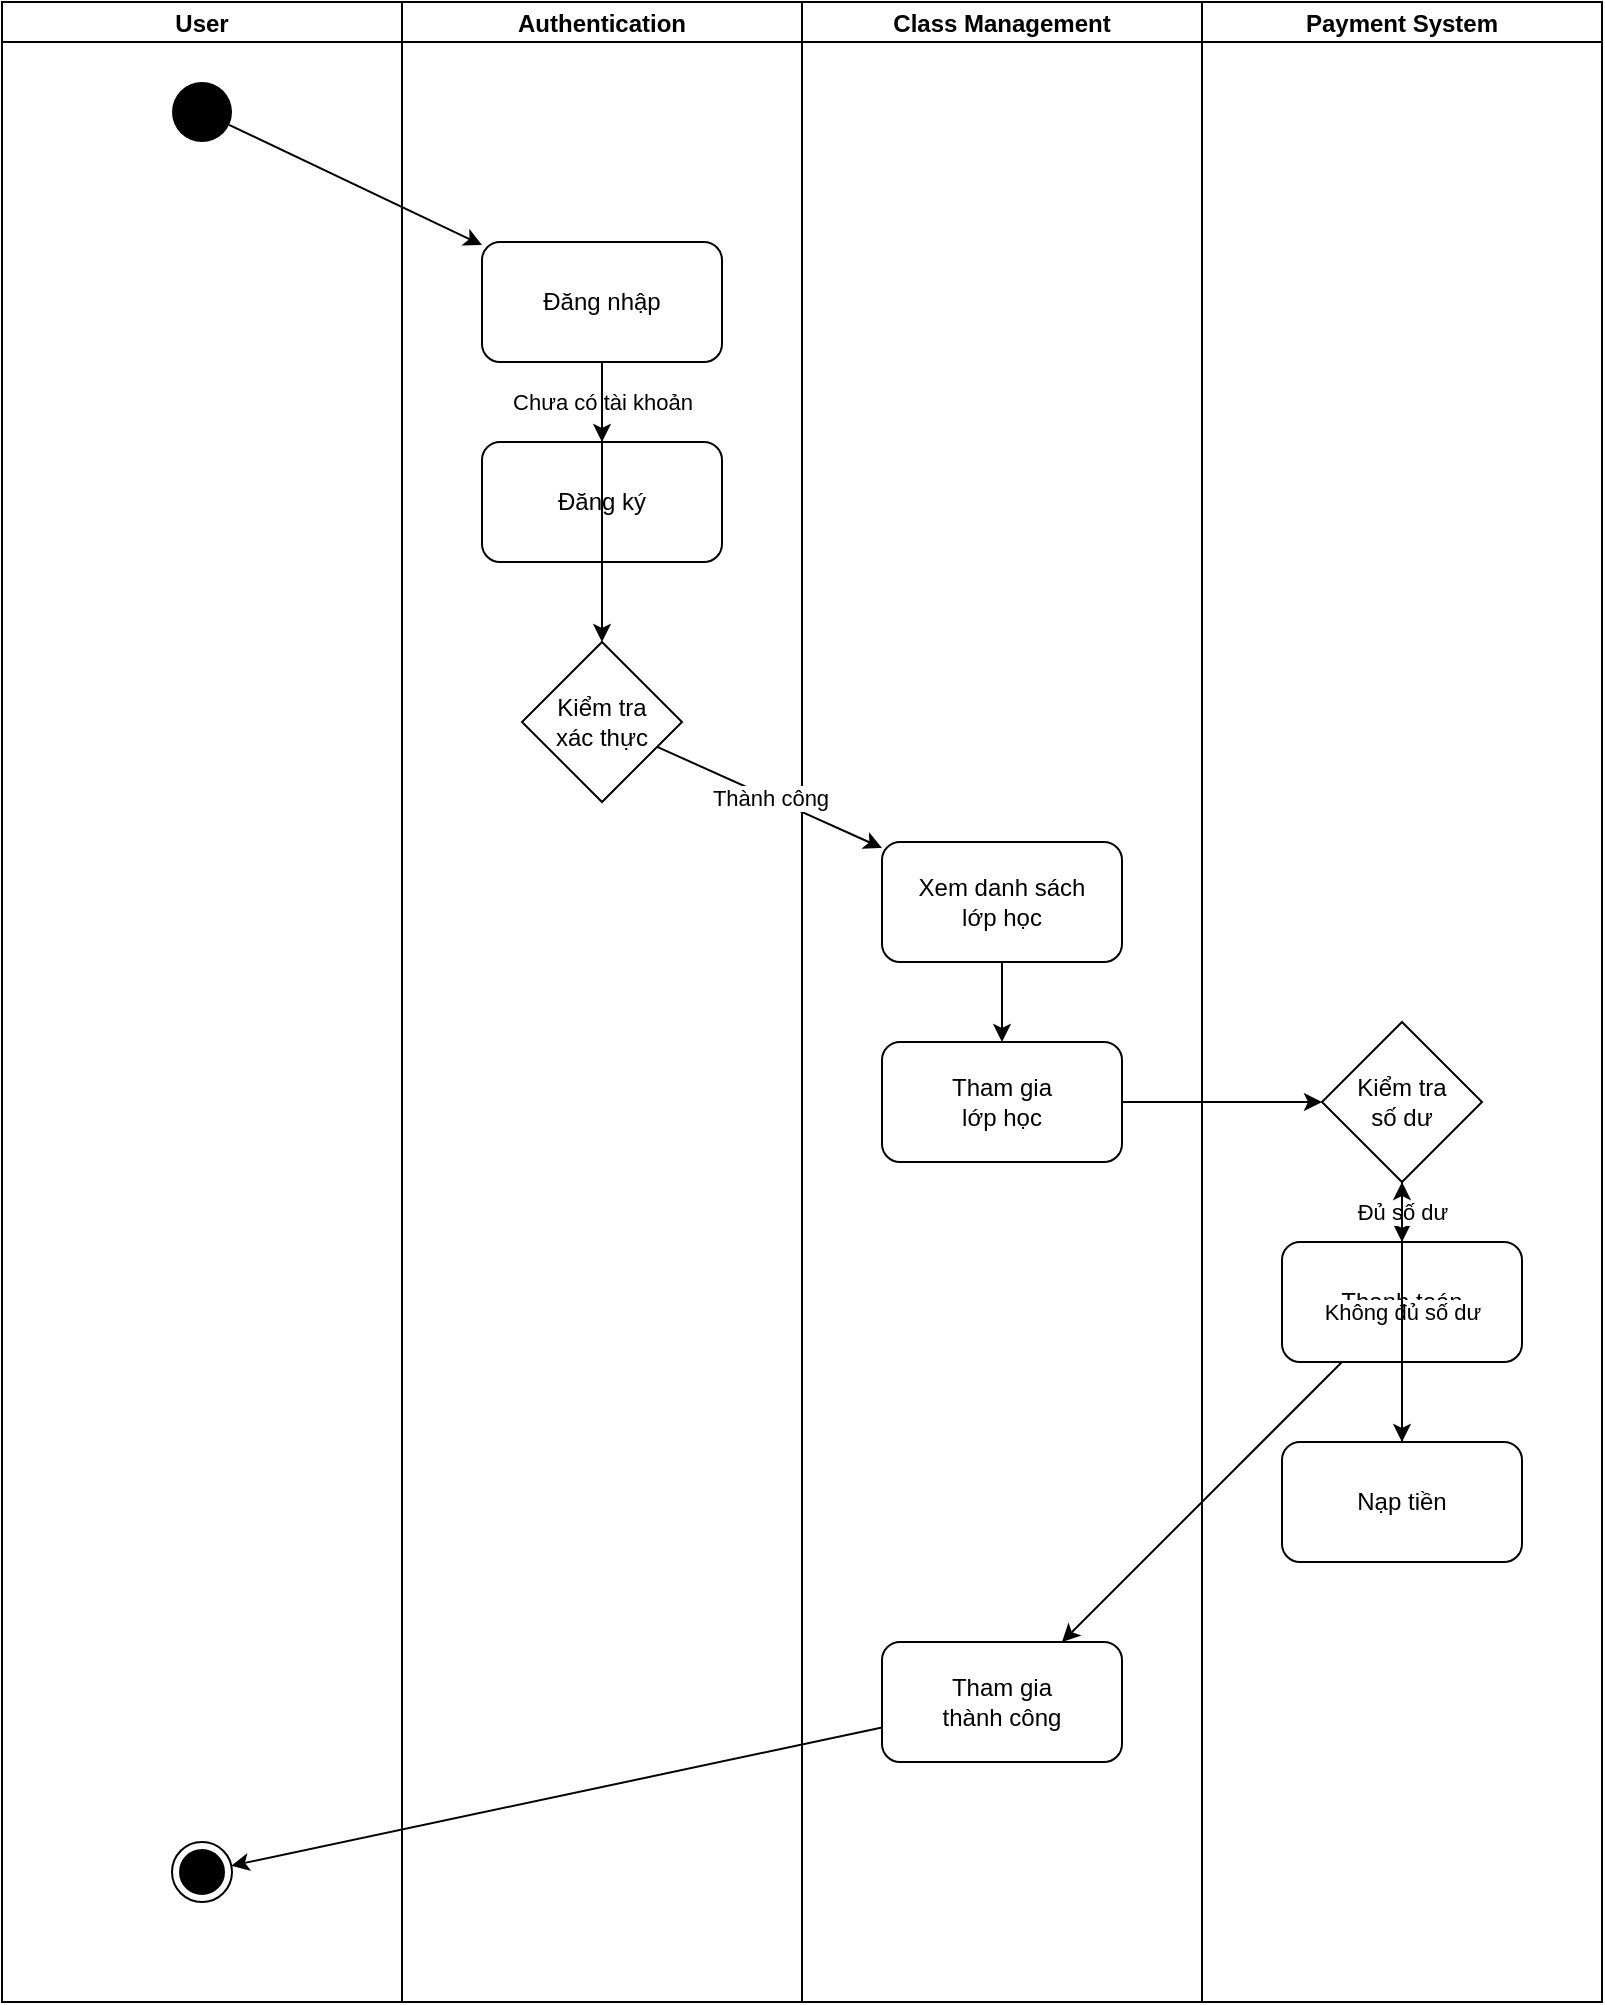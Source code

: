 <mxfile version="22.1.21">
  <diagram id="activity-diagram" name="Activity Diagram">
    <mxGraphModel dx="0" dy="0" grid="1" gridSize="10" guides="1" tooltips="1" connect="1" arrows="1" fold="1" page="1" pageScale="1" pageWidth="1100" pageHeight="850" math="0" shadow="0">
      <root>
        <mxCell id="0"/>
        <mxCell id="1" parent="0"/>
        
        <!-- Vertical Swimlanes -->
        <mxCell id="swimlane1" value="User" style="swimlane;startSize=20;horizontal=1;" vertex="1" parent="1">
          <mxGeometry x="40" y="40" width="200" height="1000" as="geometry"/>
        </mxCell>
        
        <mxCell id="swimlane2" value="Authentication" style="swimlane;startSize=20;horizontal=1;" vertex="1" parent="1">
          <mxGeometry x="240" y="40" width="200" height="1000" as="geometry"/>
        </mxCell>
        
        <mxCell id="swimlane3" value="Class Management" style="swimlane;startSize=20;horizontal=1;" vertex="1" parent="1">
          <mxGeometry x="440" y="40" width="200" height="1000" as="geometry"/>
        </mxCell>

        <mxCell id="swimlane4" value="Payment System" style="swimlane;startSize=20;horizontal=1;" vertex="1" parent="1">
          <mxGeometry x="640" y="40" width="200" height="1000" as="geometry"/>
        </mxCell>

        <!-- Start -->
        <mxCell id="start" value="" style="ellipse;fillColor=#000000;strokeColor=none;" vertex="1" parent="swimlane1">
          <mxGeometry x="85" y="40" width="30" height="30" as="geometry"/>
        </mxCell>

        <!-- Authentication Activities -->
        <mxCell id="login" value="Đăng nhập" style="rounded=1;whiteSpace=wrap;html=1;" vertex="1" parent="swimlane2">
          <mxGeometry x="40" y="120" width="120" height="60" as="geometry"/>
        </mxCell>

        <mxCell id="register" value="Đăng ký" style="rounded=1;whiteSpace=wrap;html=1;" vertex="1" parent="swimlane2">
          <mxGeometry x="40" y="220" width="120" height="60" as="geometry"/>
        </mxCell>

        <mxCell id="authCheck" value="Kiểm tra&#xa;xác thực" style="rhombus;whiteSpace=wrap;html=1;" vertex="1" parent="swimlane2">
          <mxGeometry x="60" y="320" width="80" height="80" as="geometry"/>
        </mxCell>

        <!-- Class Management Activities -->
        <mxCell id="viewClasses" value="Xem danh sách&#xa;lớp học" style="rounded=1;whiteSpace=wrap;html=1;" vertex="1" parent="swimlane3">
          <mxGeometry x="40" y="420" width="120" height="60" as="geometry"/>
        </mxCell>

        <mxCell id="joinClass" value="Tham gia&#xa;lớp học" style="rounded=1;whiteSpace=wrap;html=1;" vertex="1" parent="swimlane3">
          <mxGeometry x="40" y="520" width="120" height="60" as="geometry"/>
        </mxCell>

        <!-- Payment Activities -->
        <mxCell id="checkBalance" value="Kiểm tra&#xa;số dư" style="rhombus;whiteSpace=wrap;html=1;" vertex="1" parent="swimlane4">
          <mxGeometry x="60" y="510" width="80" height="80" as="geometry"/>
        </mxCell>

        <mxCell id="payment" value="Thanh toán" style="rounded=1;whiteSpace=wrap;html=1;" vertex="1" parent="swimlane4">
          <mxGeometry x="40" y="620" width="120" height="60" as="geometry"/>
        </mxCell>

        <mxCell id="topup" value="Nạp tiền" style="rounded=1;whiteSpace=wrap;html=1;" vertex="1" parent="swimlane4">
          <mxGeometry x="40" y="720" width="120" height="60" as="geometry"/>
        </mxCell>

        <!-- Success/Error states -->
        <mxCell id="success" value="Tham gia&#xa;thành công" style="rounded=1;whiteSpace=wrap;html=1;" vertex="1" parent="swimlane3">
          <mxGeometry x="40" y="820" width="120" height="60" as="geometry"/>
        </mxCell>

        <!-- End -->
        <mxCell id="end" value="" style="ellipse;html=1;shape=endState;fillColor=#000000;strokeColor=#000000;" vertex="1" parent="swimlane1">
          <mxGeometry x="85" y="920" width="30" height="30" as="geometry"/>
        </mxCell>

        <!-- Flow arrows -->
        <mxCell id="flow1" value="" style="endArrow=classic;html=1;" edge="1" parent="1" source="start" target="login">
          <mxGeometry relative="1" as="geometry"/>
        </mxCell>

        <mxCell id="flow2" value="Chưa có tài khoản" style="endArrow=classic;html=1;" edge="1" parent="1" source="login" target="register">
          <mxGeometry relative="1" as="geometry"/>
        </mxCell>

        <mxCell id="flow3" value="" style="endArrow=classic;html=1;" edge="1" parent="1" source="login" target="authCheck">
          <mxGeometry relative="1" as="geometry"/>
        </mxCell>

        <mxCell id="flow4" value="Thành công" style="endArrow=classic;html=1;" edge="1" parent="1" source="authCheck" target="viewClasses">
          <mxGeometry relative="1" as="geometry"/>
        </mxCell>

        <mxCell id="flow5" value="" style="endArrow=classic;html=1;" edge="1" parent="1" source="viewClasses" target="joinClass">
          <mxGeometry relative="1" as="geometry"/>
        </mxCell>

        <mxCell id="flow6" value="" style="endArrow=classic;html=1;" edge="1" parent="1" source="joinClass" target="checkBalance">
          <mxGeometry relative="1" as="geometry"/>
        </mxCell>

        <mxCell id="flow7" value="Đủ số dư" style="endArrow=classic;html=1;" edge="1" parent="1" source="checkBalance" target="payment">
          <mxGeometry relative="1" as="geometry"/>
        </mxCell>

        <mxCell id="flow8" value="Không đủ số dư" style="endArrow=classic;html=1;" edge="1" parent="1" source="checkBalance" target="topup">
          <mxGeometry relative="1" as="geometry"/>
        </mxCell>

        <mxCell id="flow9" value="" style="endArrow=classic;html=1;" edge="1" parent="1" source="payment" target="success">
          <mxGeometry relative="1" as="geometry"/>
        </mxCell>

        <mxCell id="flow10" value="" style="endArrow=classic;html=1;" edge="1" parent="1" source="success" target="end">
          <mxGeometry relative="1" as="geometry"/>
        </mxCell>

        <mxCell id="flow11" value="" style="endArrow=classic;html=1;" edge="1" parent="1" source="topup" target="checkBalance">
          <mxGeometry relative="1" as="geometry"/>
        </mxCell>

      </root>
    </mxGraphModel>
  </diagram>
</mxfile>